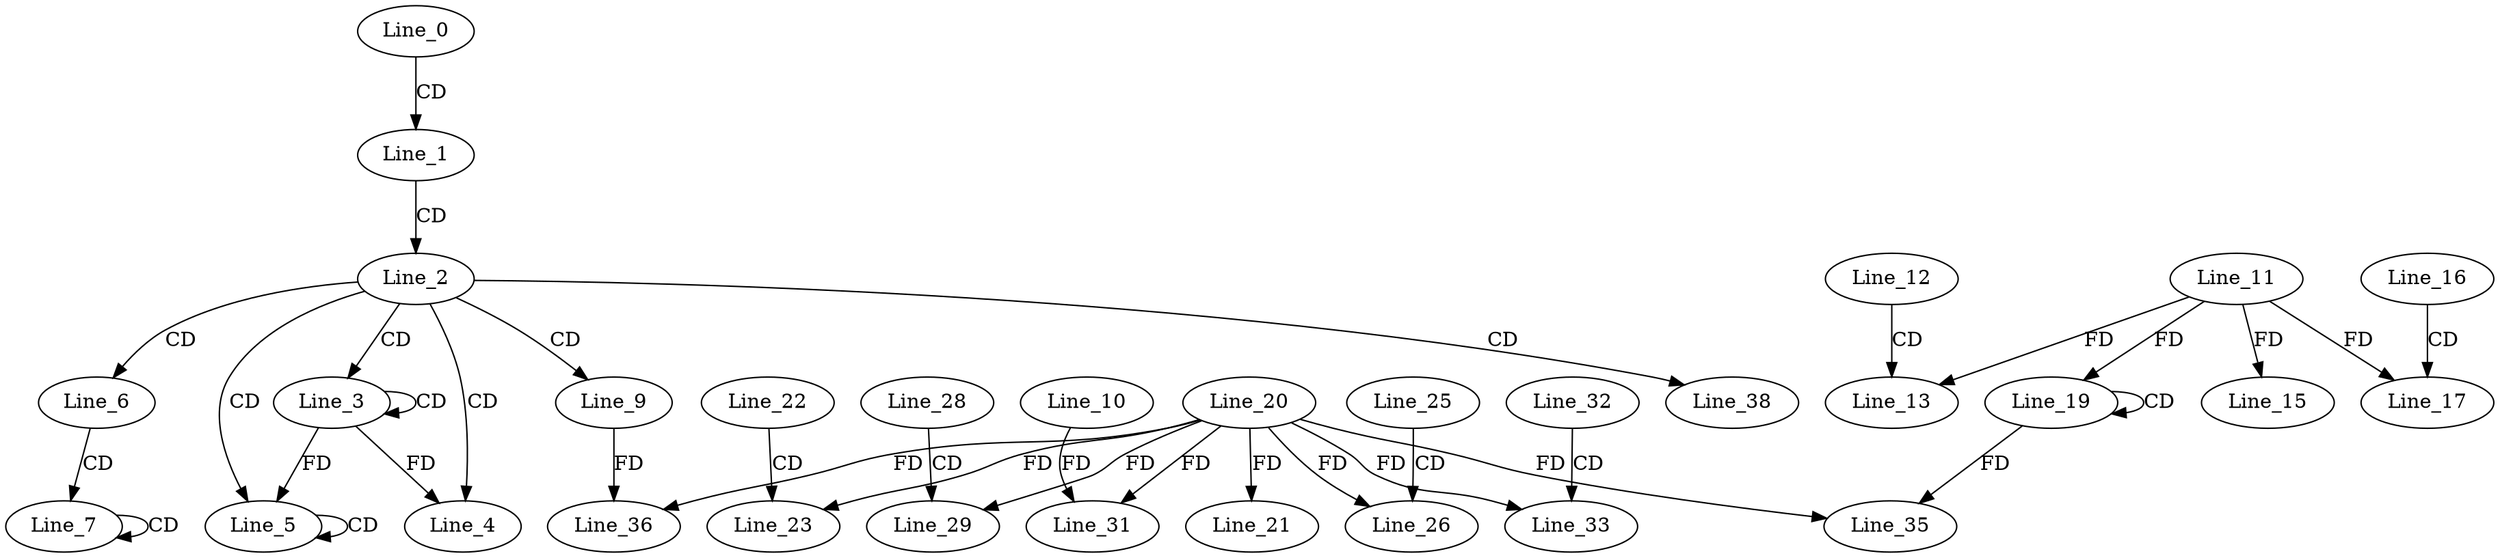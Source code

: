 digraph G {
  Line_0;
  Line_1;
  Line_2;
  Line_3;
  Line_3;
  Line_4;
  Line_5;
  Line_5;
  Line_5;
  Line_6;
  Line_7;
  Line_7;
  Line_9;
  Line_12;
  Line_13;
  Line_11;
  Line_15;
  Line_16;
  Line_17;
  Line_19;
  Line_19;
  Line_19;
  Line_20;
  Line_21;
  Line_22;
  Line_23;
  Line_25;
  Line_26;
  Line_28;
  Line_29;
  Line_31;
  Line_10;
  Line_31;
  Line_32;
  Line_33;
  Line_35;
  Line_36;
  Line_38;
  Line_0 -> Line_1 [ label="CD" ];
  Line_1 -> Line_2 [ label="CD" ];
  Line_2 -> Line_3 [ label="CD" ];
  Line_3 -> Line_3 [ label="CD" ];
  Line_2 -> Line_4 [ label="CD" ];
  Line_3 -> Line_4 [ label="FD" ];
  Line_2 -> Line_5 [ label="CD" ];
  Line_5 -> Line_5 [ label="CD" ];
  Line_3 -> Line_5 [ label="FD" ];
  Line_2 -> Line_6 [ label="CD" ];
  Line_6 -> Line_7 [ label="CD" ];
  Line_7 -> Line_7 [ label="CD" ];
  Line_2 -> Line_9 [ label="CD" ];
  Line_12 -> Line_13 [ label="CD" ];
  Line_11 -> Line_13 [ label="FD" ];
  Line_11 -> Line_15 [ label="FD" ];
  Line_16 -> Line_17 [ label="CD" ];
  Line_11 -> Line_17 [ label="FD" ];
  Line_19 -> Line_19 [ label="CD" ];
  Line_11 -> Line_19 [ label="FD" ];
  Line_20 -> Line_21 [ label="FD" ];
  Line_22 -> Line_23 [ label="CD" ];
  Line_20 -> Line_23 [ label="FD" ];
  Line_25 -> Line_26 [ label="CD" ];
  Line_20 -> Line_26 [ label="FD" ];
  Line_28 -> Line_29 [ label="CD" ];
  Line_20 -> Line_29 [ label="FD" ];
  Line_20 -> Line_31 [ label="FD" ];
  Line_10 -> Line_31 [ label="FD" ];
  Line_32 -> Line_33 [ label="CD" ];
  Line_20 -> Line_33 [ label="FD" ];
  Line_20 -> Line_35 [ label="FD" ];
  Line_19 -> Line_35 [ label="FD" ];
  Line_9 -> Line_36 [ label="FD" ];
  Line_20 -> Line_36 [ label="FD" ];
  Line_2 -> Line_38 [ label="CD" ];
}
